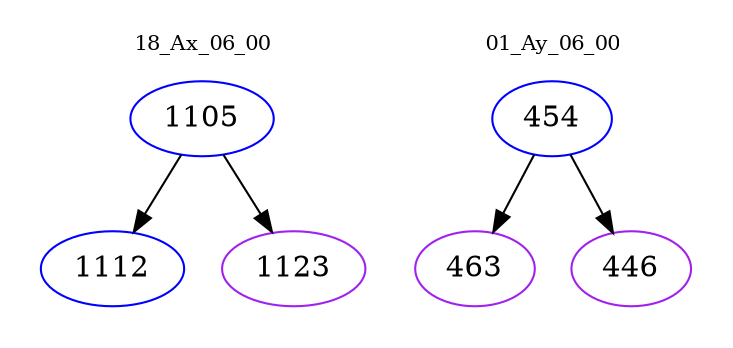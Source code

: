 digraph{
subgraph cluster_0 {
color = white
label = "18_Ax_06_00";
fontsize=10;
T0_1105 [label="1105", color="blue"]
T0_1105 -> T0_1112 [color="black"]
T0_1112 [label="1112", color="blue"]
T0_1105 -> T0_1123 [color="black"]
T0_1123 [label="1123", color="purple"]
}
subgraph cluster_1 {
color = white
label = "01_Ay_06_00";
fontsize=10;
T1_454 [label="454", color="blue"]
T1_454 -> T1_463 [color="black"]
T1_463 [label="463", color="purple"]
T1_454 -> T1_446 [color="black"]
T1_446 [label="446", color="purple"]
}
}
